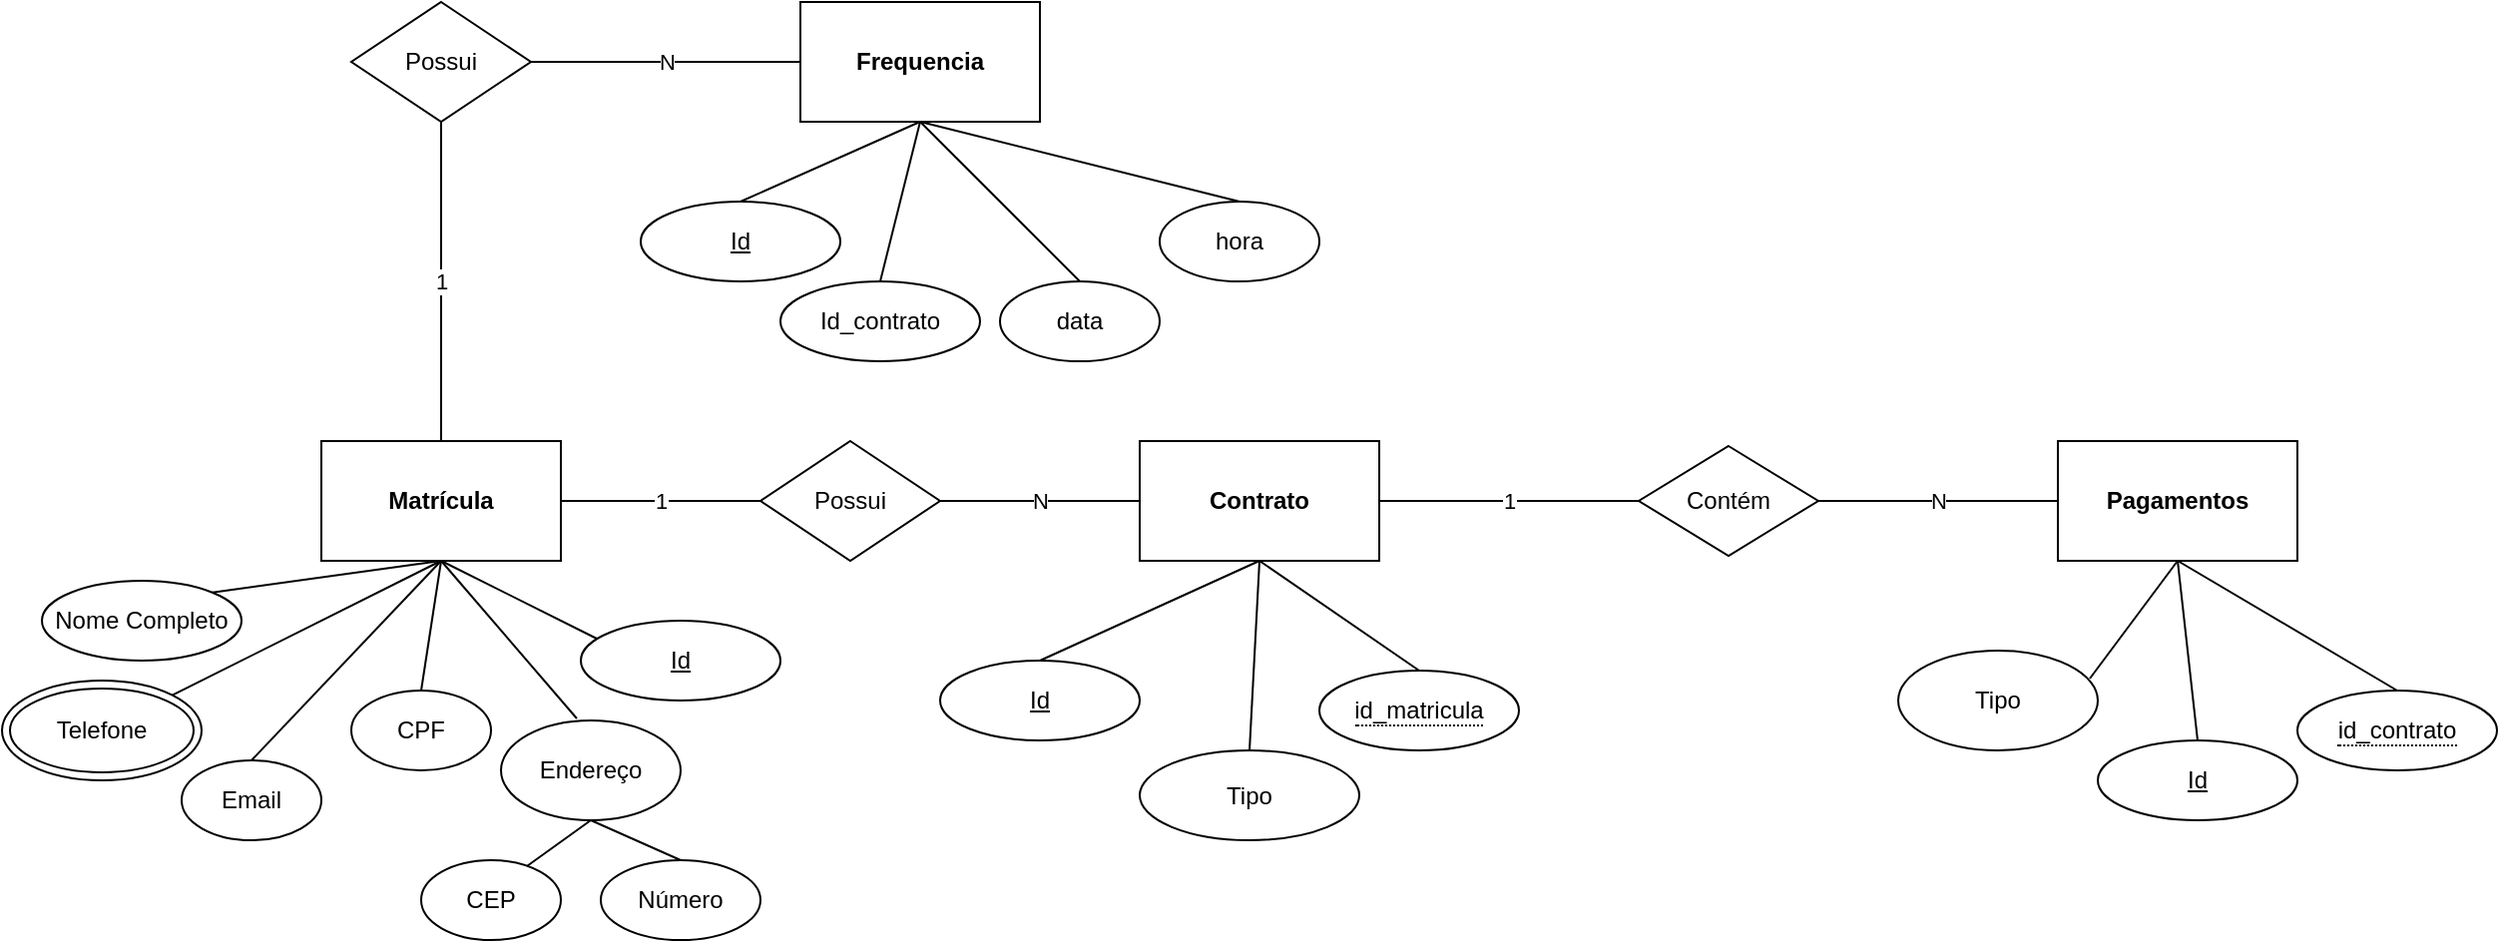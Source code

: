 <mxfile version="23.1.1" type="device">
  <diagram name="Página-1" id="EuComniTnAEOICFhOrzw">
    <mxGraphModel dx="2022" dy="1791" grid="1" gridSize="10" guides="1" tooltips="1" connect="1" arrows="1" fold="1" page="1" pageScale="1" pageWidth="827" pageHeight="1169" math="0" shadow="0">
      <root>
        <mxCell id="0" />
        <mxCell id="1" parent="0" />
        <mxCell id="BvSH7AAZq17h7WxgkTxJ-1" value="Matrícula" style="rounded=0;whiteSpace=wrap;html=1;align=center;fontStyle=1" vertex="1" parent="1">
          <mxGeometry x="-10" y="120" width="120" height="60" as="geometry" />
        </mxCell>
        <mxCell id="BvSH7AAZq17h7WxgkTxJ-2" value="" style="endArrow=none;html=1;rounded=0;exitX=1;exitY=0;exitDx=0;exitDy=0;entryX=0.5;entryY=1;entryDx=0;entryDy=0;" edge="1" parent="1" source="BvSH7AAZq17h7WxgkTxJ-3" target="BvSH7AAZq17h7WxgkTxJ-1">
          <mxGeometry width="50" height="50" relative="1" as="geometry">
            <mxPoint x="50" y="260" as="sourcePoint" />
            <mxPoint x="100" y="190" as="targetPoint" />
          </mxGeometry>
        </mxCell>
        <mxCell id="BvSH7AAZq17h7WxgkTxJ-3" value="Nome Completo" style="ellipse;whiteSpace=wrap;html=1;" vertex="1" parent="1">
          <mxGeometry x="-150" y="190" width="100" height="40" as="geometry" />
        </mxCell>
        <mxCell id="BvSH7AAZq17h7WxgkTxJ-4" value="CPF" style="ellipse;whiteSpace=wrap;html=1;" vertex="1" parent="1">
          <mxGeometry x="5" y="245" width="70" height="40" as="geometry" />
        </mxCell>
        <mxCell id="BvSH7AAZq17h7WxgkTxJ-6" value="" style="endArrow=none;html=1;rounded=0;exitX=0.5;exitY=0;exitDx=0;exitDy=0;entryX=0.5;entryY=1;entryDx=0;entryDy=0;" edge="1" parent="1" source="BvSH7AAZq17h7WxgkTxJ-4" target="BvSH7AAZq17h7WxgkTxJ-1">
          <mxGeometry width="50" height="50" relative="1" as="geometry">
            <mxPoint x="160" y="250" as="sourcePoint" />
            <mxPoint x="143" y="180" as="targetPoint" />
          </mxGeometry>
        </mxCell>
        <mxCell id="BvSH7AAZq17h7WxgkTxJ-7" style="edgeStyle=orthogonalEdgeStyle;rounded=0;orthogonalLoop=1;jettySize=auto;html=1;exitX=0.5;exitY=1;exitDx=0;exitDy=0;" edge="1" parent="1" source="BvSH7AAZq17h7WxgkTxJ-4" target="BvSH7AAZq17h7WxgkTxJ-4">
          <mxGeometry relative="1" as="geometry" />
        </mxCell>
        <mxCell id="BvSH7AAZq17h7WxgkTxJ-11" value="" style="endArrow=none;html=1;rounded=0;entryX=0.5;entryY=1;entryDx=0;entryDy=0;exitX=1;exitY=0;exitDx=0;exitDy=0;" edge="1" parent="1" source="BvSH7AAZq17h7WxgkTxJ-12" target="BvSH7AAZq17h7WxgkTxJ-1">
          <mxGeometry width="50" height="50" relative="1" as="geometry">
            <mxPoint x="80" y="280" as="sourcePoint" />
            <mxPoint x="130" y="230" as="targetPoint" />
          </mxGeometry>
        </mxCell>
        <mxCell id="BvSH7AAZq17h7WxgkTxJ-12" value="Telefone" style="ellipse;shape=doubleEllipse;whiteSpace=wrap;html=1;" vertex="1" parent="1">
          <mxGeometry x="-170" y="240" width="100" height="50" as="geometry" />
        </mxCell>
        <mxCell id="BvSH7AAZq17h7WxgkTxJ-14" value="Endereço" style="ellipse;whiteSpace=wrap;html=1;" vertex="1" parent="1">
          <mxGeometry x="80" y="260" width="90" height="50" as="geometry" />
        </mxCell>
        <mxCell id="BvSH7AAZq17h7WxgkTxJ-15" value="" style="endArrow=none;html=1;rounded=0;exitX=0.422;exitY=-0.02;exitDx=0;exitDy=0;exitPerimeter=0;entryX=0.5;entryY=1;entryDx=0;entryDy=0;" edge="1" parent="1" source="BvSH7AAZq17h7WxgkTxJ-14" target="BvSH7AAZq17h7WxgkTxJ-1">
          <mxGeometry width="50" height="50" relative="1" as="geometry">
            <mxPoint x="240" y="260" as="sourcePoint" />
            <mxPoint x="190" y="180" as="targetPoint" />
          </mxGeometry>
        </mxCell>
        <mxCell id="BvSH7AAZq17h7WxgkTxJ-16" value="Email" style="ellipse;whiteSpace=wrap;html=1;" vertex="1" parent="1">
          <mxGeometry x="-80" y="280" width="70" height="40" as="geometry" />
        </mxCell>
        <mxCell id="BvSH7AAZq17h7WxgkTxJ-17" value="" style="endArrow=none;html=1;rounded=0;exitX=0.5;exitY=0;exitDx=0;exitDy=0;entryX=0.5;entryY=1;entryDx=0;entryDy=0;" edge="1" parent="1" source="BvSH7AAZq17h7WxgkTxJ-16" target="BvSH7AAZq17h7WxgkTxJ-1">
          <mxGeometry width="50" height="50" relative="1" as="geometry">
            <mxPoint x="120" y="230" as="sourcePoint" />
            <mxPoint x="170" y="180" as="targetPoint" />
          </mxGeometry>
        </mxCell>
        <mxCell id="BvSH7AAZq17h7WxgkTxJ-19" value="CEP" style="ellipse;whiteSpace=wrap;html=1;" vertex="1" parent="1">
          <mxGeometry x="40" y="330" width="70" height="40" as="geometry" />
        </mxCell>
        <mxCell id="BvSH7AAZq17h7WxgkTxJ-20" value="Número" style="ellipse;whiteSpace=wrap;html=1;" vertex="1" parent="1">
          <mxGeometry x="130" y="330" width="80" height="40" as="geometry" />
        </mxCell>
        <mxCell id="BvSH7AAZq17h7WxgkTxJ-22" value="" style="endArrow=none;html=1;rounded=0;exitX=0.757;exitY=0.075;exitDx=0;exitDy=0;exitPerimeter=0;entryX=0.5;entryY=1;entryDx=0;entryDy=0;" edge="1" parent="1" source="BvSH7AAZq17h7WxgkTxJ-19" target="BvSH7AAZq17h7WxgkTxJ-14">
          <mxGeometry width="50" height="50" relative="1" as="geometry">
            <mxPoint x="200" y="370" as="sourcePoint" />
            <mxPoint x="250" y="320" as="targetPoint" />
          </mxGeometry>
        </mxCell>
        <mxCell id="BvSH7AAZq17h7WxgkTxJ-23" value="" style="endArrow=none;html=1;rounded=0;entryX=0.5;entryY=1;entryDx=0;entryDy=0;exitX=0.5;exitY=0;exitDx=0;exitDy=0;" edge="1" parent="1" source="BvSH7AAZq17h7WxgkTxJ-20" target="BvSH7AAZq17h7WxgkTxJ-14">
          <mxGeometry width="50" height="50" relative="1" as="geometry">
            <mxPoint x="310" y="350" as="sourcePoint" />
            <mxPoint x="360" y="300" as="targetPoint" />
          </mxGeometry>
        </mxCell>
        <mxCell id="BvSH7AAZq17h7WxgkTxJ-24" value="Possui" style="rhombus;whiteSpace=wrap;html=1;" vertex="1" parent="1">
          <mxGeometry x="210" y="120" width="90" height="60" as="geometry" />
        </mxCell>
        <mxCell id="BvSH7AAZq17h7WxgkTxJ-25" value="Contrato" style="rounded=0;whiteSpace=wrap;html=1;fontStyle=1" vertex="1" parent="1">
          <mxGeometry x="400" y="120" width="120" height="60" as="geometry" />
        </mxCell>
        <mxCell id="BvSH7AAZq17h7WxgkTxJ-29" value="1" style="endArrow=none;html=1;rounded=0;entryX=0;entryY=0.5;entryDx=0;entryDy=0;exitX=1;exitY=0.5;exitDx=0;exitDy=0;" edge="1" parent="1" source="BvSH7AAZq17h7WxgkTxJ-1" target="BvSH7AAZq17h7WxgkTxJ-24">
          <mxGeometry width="50" height="50" relative="1" as="geometry">
            <mxPoint x="210" y="180" as="sourcePoint" />
            <mxPoint x="260" y="130" as="targetPoint" />
          </mxGeometry>
        </mxCell>
        <mxCell id="BvSH7AAZq17h7WxgkTxJ-31" value="N" style="endArrow=none;html=1;rounded=0;exitX=1;exitY=0.5;exitDx=0;exitDy=0;entryX=0;entryY=0.5;entryDx=0;entryDy=0;" edge="1" parent="1" source="BvSH7AAZq17h7WxgkTxJ-24" target="BvSH7AAZq17h7WxgkTxJ-25">
          <mxGeometry width="50" height="50" relative="1" as="geometry">
            <mxPoint x="380" y="160" as="sourcePoint" />
            <mxPoint x="439" y="125" as="targetPoint" />
          </mxGeometry>
        </mxCell>
        <mxCell id="BvSH7AAZq17h7WxgkTxJ-34" value="Tipo" style="ellipse;whiteSpace=wrap;html=1;" vertex="1" parent="1">
          <mxGeometry x="400" y="275" width="110" height="45" as="geometry" />
        </mxCell>
        <mxCell id="BvSH7AAZq17h7WxgkTxJ-36" value="" style="endArrow=none;html=1;rounded=0;exitX=0.5;exitY=0;exitDx=0;exitDy=0;entryX=0.5;entryY=1;entryDx=0;entryDy=0;" edge="1" parent="1" source="BvSH7AAZq17h7WxgkTxJ-34" target="BvSH7AAZq17h7WxgkTxJ-25">
          <mxGeometry width="50" height="50" relative="1" as="geometry">
            <mxPoint x="410" y="240" as="sourcePoint" />
            <mxPoint x="460" y="180" as="targetPoint" />
          </mxGeometry>
        </mxCell>
        <mxCell id="BvSH7AAZq17h7WxgkTxJ-42" value="Contém" style="rhombus;whiteSpace=wrap;html=1;" vertex="1" parent="1">
          <mxGeometry x="650" y="122.5" width="90" height="55" as="geometry" />
        </mxCell>
        <mxCell id="BvSH7AAZq17h7WxgkTxJ-43" value="1" style="endArrow=none;html=1;rounded=0;entryX=0;entryY=0.5;entryDx=0;entryDy=0;exitX=1;exitY=0.5;exitDx=0;exitDy=0;" edge="1" parent="1" source="BvSH7AAZq17h7WxgkTxJ-25" target="BvSH7AAZq17h7WxgkTxJ-42">
          <mxGeometry width="50" height="50" relative="1" as="geometry">
            <mxPoint x="390" y="410" as="sourcePoint" />
            <mxPoint x="440" y="360" as="targetPoint" />
          </mxGeometry>
        </mxCell>
        <mxCell id="BvSH7AAZq17h7WxgkTxJ-44" value="Pagamentos" style="rounded=0;whiteSpace=wrap;html=1;fontStyle=1" vertex="1" parent="1">
          <mxGeometry x="860" y="120" width="120" height="60" as="geometry" />
        </mxCell>
        <mxCell id="BvSH7AAZq17h7WxgkTxJ-45" value="N" style="endArrow=none;html=1;rounded=0;entryX=0;entryY=0.5;entryDx=0;entryDy=0;" edge="1" parent="1" source="BvSH7AAZq17h7WxgkTxJ-42" target="BvSH7AAZq17h7WxgkTxJ-44">
          <mxGeometry width="50" height="50" relative="1" as="geometry">
            <mxPoint x="390" y="410" as="sourcePoint" />
            <mxPoint x="440" y="360" as="targetPoint" />
          </mxGeometry>
        </mxCell>
        <mxCell id="BvSH7AAZq17h7WxgkTxJ-46" value="Tipo" style="ellipse;whiteSpace=wrap;html=1;" vertex="1" parent="1">
          <mxGeometry x="780" y="225" width="100" height="50" as="geometry" />
        </mxCell>
        <mxCell id="BvSH7AAZq17h7WxgkTxJ-53" value="" style="endArrow=none;html=1;rounded=0;entryX=0.5;entryY=1;entryDx=0;entryDy=0;exitX=0.96;exitY=0.28;exitDx=0;exitDy=0;exitPerimeter=0;" edge="1" parent="1" source="BvSH7AAZq17h7WxgkTxJ-46" target="BvSH7AAZq17h7WxgkTxJ-44">
          <mxGeometry width="50" height="50" relative="1" as="geometry">
            <mxPoint x="850" y="250" as="sourcePoint" />
            <mxPoint x="900" y="200" as="targetPoint" />
          </mxGeometry>
        </mxCell>
        <mxCell id="BvSH7AAZq17h7WxgkTxJ-59" value="" style="endArrow=none;html=1;rounded=0;exitX=0;exitY=0.5;exitDx=0;exitDy=0;entryX=0.5;entryY=1;entryDx=0;entryDy=0;" edge="1" parent="1" target="BvSH7AAZq17h7WxgkTxJ-1">
          <mxGeometry width="50" height="50" relative="1" as="geometry">
            <mxPoint x="130" y="220" as="sourcePoint" />
            <mxPoint x="70" y="181" as="targetPoint" />
          </mxGeometry>
        </mxCell>
        <mxCell id="BvSH7AAZq17h7WxgkTxJ-61" value="" style="endArrow=none;html=1;rounded=0;exitX=0.5;exitY=0;exitDx=0;exitDy=0;" edge="1" parent="1" source="BvSH7AAZq17h7WxgkTxJ-82">
          <mxGeometry width="50" height="50" relative="1" as="geometry">
            <mxPoint x="908.97" y="274.0" as="sourcePoint" />
            <mxPoint x="920" y="180" as="targetPoint" />
          </mxGeometry>
        </mxCell>
        <mxCell id="BvSH7AAZq17h7WxgkTxJ-63" value="data" style="ellipse;whiteSpace=wrap;html=1;" vertex="1" parent="1">
          <mxGeometry x="330" y="40" width="80" height="40" as="geometry" />
        </mxCell>
        <mxCell id="BvSH7AAZq17h7WxgkTxJ-66" value="" style="endArrow=none;html=1;rounded=0;entryX=0.5;entryY=1;entryDx=0;entryDy=0;exitX=0.5;exitY=0;exitDx=0;exitDy=0;" edge="1" parent="1" source="BvSH7AAZq17h7WxgkTxJ-76" target="BvSH7AAZq17h7WxgkTxJ-25">
          <mxGeometry width="50" height="50" relative="1" as="geometry">
            <mxPoint x="415" y="340" as="sourcePoint" />
            <mxPoint x="470" y="180" as="targetPoint" />
          </mxGeometry>
        </mxCell>
        <mxCell id="BvSH7AAZq17h7WxgkTxJ-75" value="Id" style="ellipse;whiteSpace=wrap;html=1;align=center;fontStyle=4;" vertex="1" parent="1">
          <mxGeometry x="120" y="210" width="100" height="40" as="geometry" />
        </mxCell>
        <mxCell id="BvSH7AAZq17h7WxgkTxJ-76" value="&lt;span style=&quot;border-bottom: 1px dotted&quot;&gt;id_matricula&lt;/span&gt;" style="ellipse;whiteSpace=wrap;html=1;align=center;" vertex="1" parent="1">
          <mxGeometry x="490" y="235" width="100" height="40" as="geometry" />
        </mxCell>
        <mxCell id="BvSH7AAZq17h7WxgkTxJ-77" value="Id" style="ellipse;whiteSpace=wrap;html=1;align=center;fontStyle=4;" vertex="1" parent="1">
          <mxGeometry x="300" y="230" width="100" height="40" as="geometry" />
        </mxCell>
        <mxCell id="BvSH7AAZq17h7WxgkTxJ-78" value="" style="endArrow=none;html=1;rounded=0;exitX=0.5;exitY=0;exitDx=0;exitDy=0;entryX=0.5;entryY=1;entryDx=0;entryDy=0;" edge="1" parent="1" source="BvSH7AAZq17h7WxgkTxJ-77" target="BvSH7AAZq17h7WxgkTxJ-25">
          <mxGeometry width="50" height="50" relative="1" as="geometry">
            <mxPoint x="395" y="280" as="sourcePoint" />
            <mxPoint x="470" y="190" as="targetPoint" />
          </mxGeometry>
        </mxCell>
        <mxCell id="BvSH7AAZq17h7WxgkTxJ-80" value="&lt;span style=&quot;border-bottom: 1px dotted&quot;&gt;id_contrato&lt;/span&gt;" style="ellipse;whiteSpace=wrap;html=1;align=center;" vertex="1" parent="1">
          <mxGeometry x="980" y="245" width="100" height="40" as="geometry" />
        </mxCell>
        <mxCell id="BvSH7AAZq17h7WxgkTxJ-81" value="" style="endArrow=none;html=1;rounded=0;exitX=0.5;exitY=0;exitDx=0;exitDy=0;" edge="1" parent="1" source="BvSH7AAZq17h7WxgkTxJ-80">
          <mxGeometry width="50" height="50" relative="1" as="geometry">
            <mxPoint x="929" y="284" as="sourcePoint" />
            <mxPoint x="920" y="180" as="targetPoint" />
          </mxGeometry>
        </mxCell>
        <mxCell id="BvSH7AAZq17h7WxgkTxJ-82" value="Id" style="ellipse;whiteSpace=wrap;html=1;align=center;fontStyle=4;" vertex="1" parent="1">
          <mxGeometry x="880" y="270" width="100" height="40" as="geometry" />
        </mxCell>
        <mxCell id="BvSH7AAZq17h7WxgkTxJ-83" value="Frequencia" style="rounded=0;whiteSpace=wrap;html=1;fontStyle=1" vertex="1" parent="1">
          <mxGeometry x="230" y="-100" width="120" height="60" as="geometry" />
        </mxCell>
        <mxCell id="BvSH7AAZq17h7WxgkTxJ-84" value="Id" style="ellipse;whiteSpace=wrap;html=1;align=center;fontStyle=4;" vertex="1" parent="1">
          <mxGeometry x="150" width="100" height="40" as="geometry" />
        </mxCell>
        <mxCell id="BvSH7AAZq17h7WxgkTxJ-85" value="hora" style="ellipse;whiteSpace=wrap;html=1;" vertex="1" parent="1">
          <mxGeometry x="410" width="80" height="40" as="geometry" />
        </mxCell>
        <mxCell id="BvSH7AAZq17h7WxgkTxJ-86" value="Id_contrato" style="ellipse;whiteSpace=wrap;html=1;align=center;" vertex="1" parent="1">
          <mxGeometry x="220" y="40" width="100" height="40" as="geometry" />
        </mxCell>
        <mxCell id="BvSH7AAZq17h7WxgkTxJ-87" value="Possui" style="rhombus;whiteSpace=wrap;html=1;" vertex="1" parent="1">
          <mxGeometry x="5" y="-100" width="90" height="60" as="geometry" />
        </mxCell>
        <mxCell id="BvSH7AAZq17h7WxgkTxJ-88" value="1" style="endArrow=none;html=1;rounded=0;entryX=0.5;entryY=1;entryDx=0;entryDy=0;exitX=0.5;exitY=0;exitDx=0;exitDy=0;" edge="1" parent="1" source="BvSH7AAZq17h7WxgkTxJ-1" target="BvSH7AAZq17h7WxgkTxJ-87">
          <mxGeometry width="50" height="50" relative="1" as="geometry">
            <mxPoint x="120" y="160" as="sourcePoint" />
            <mxPoint x="220" y="160" as="targetPoint" />
          </mxGeometry>
        </mxCell>
        <mxCell id="BvSH7AAZq17h7WxgkTxJ-89" value="N" style="endArrow=none;html=1;rounded=0;exitX=1;exitY=0.5;exitDx=0;exitDy=0;entryX=0;entryY=0.5;entryDx=0;entryDy=0;" edge="1" parent="1" source="BvSH7AAZq17h7WxgkTxJ-87" target="BvSH7AAZq17h7WxgkTxJ-83">
          <mxGeometry width="50" height="50" relative="1" as="geometry">
            <mxPoint x="310" y="160" as="sourcePoint" />
            <mxPoint x="410" y="160" as="targetPoint" />
          </mxGeometry>
        </mxCell>
        <mxCell id="BvSH7AAZq17h7WxgkTxJ-90" value="" style="endArrow=none;html=1;rounded=0;exitX=0.5;exitY=0;exitDx=0;exitDy=0;entryX=0.5;entryY=1;entryDx=0;entryDy=0;" edge="1" parent="1" source="BvSH7AAZq17h7WxgkTxJ-84" target="BvSH7AAZq17h7WxgkTxJ-83">
          <mxGeometry width="50" height="50" relative="1" as="geometry">
            <mxPoint x="280" y="47.5" as="sourcePoint" />
            <mxPoint x="285" y="-47.5" as="targetPoint" />
          </mxGeometry>
        </mxCell>
        <mxCell id="BvSH7AAZq17h7WxgkTxJ-91" value="" style="endArrow=none;html=1;rounded=0;entryX=0.5;entryY=1;entryDx=0;entryDy=0;exitX=0.5;exitY=0;exitDx=0;exitDy=0;" edge="1" parent="1" source="BvSH7AAZq17h7WxgkTxJ-86" target="BvSH7AAZq17h7WxgkTxJ-83">
          <mxGeometry width="50" height="50" relative="1" as="geometry">
            <mxPoint x="440" y="130" as="sourcePoint" />
            <mxPoint x="490" y="80" as="targetPoint" />
          </mxGeometry>
        </mxCell>
        <mxCell id="BvSH7AAZq17h7WxgkTxJ-92" value="" style="endArrow=none;html=1;rounded=0;exitX=0.5;exitY=0;exitDx=0;exitDy=0;entryX=0.5;entryY=1;entryDx=0;entryDy=0;" edge="1" parent="1" source="BvSH7AAZq17h7WxgkTxJ-63" target="BvSH7AAZq17h7WxgkTxJ-83">
          <mxGeometry width="50" height="50" relative="1" as="geometry">
            <mxPoint x="240" y="10" as="sourcePoint" />
            <mxPoint x="290" y="-40" as="targetPoint" />
          </mxGeometry>
        </mxCell>
        <mxCell id="BvSH7AAZq17h7WxgkTxJ-93" value="" style="endArrow=none;html=1;rounded=0;entryX=0.5;entryY=0;entryDx=0;entryDy=0;exitX=0.5;exitY=1;exitDx=0;exitDy=0;" edge="1" parent="1" source="BvSH7AAZq17h7WxgkTxJ-83" target="BvSH7AAZq17h7WxgkTxJ-85">
          <mxGeometry width="50" height="50" relative="1" as="geometry">
            <mxPoint x="370" y="-30" as="sourcePoint" />
            <mxPoint x="420" y="-80" as="targetPoint" />
          </mxGeometry>
        </mxCell>
      </root>
    </mxGraphModel>
  </diagram>
</mxfile>
